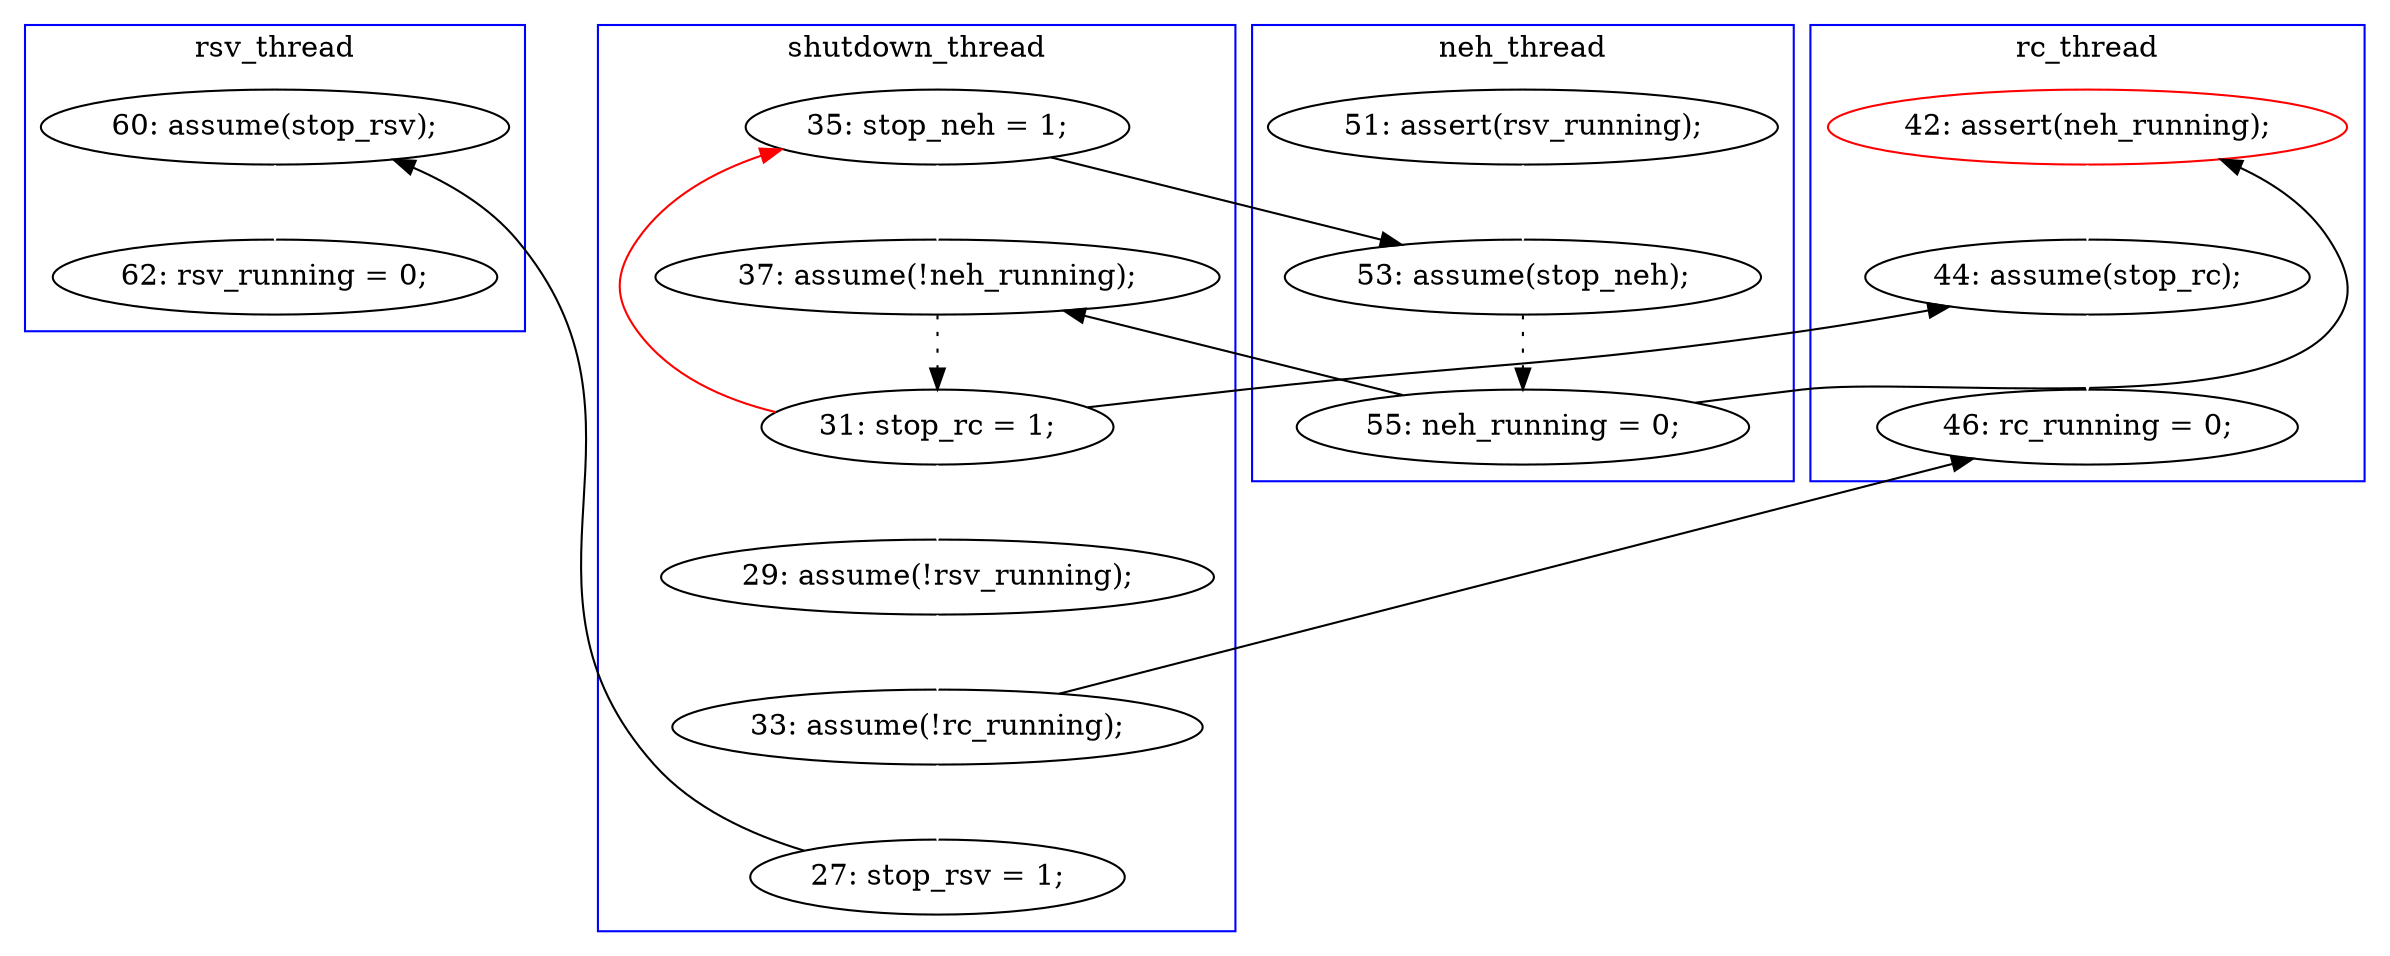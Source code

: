 digraph Counterexample {
	16 -> 17 [color = black, style = dotted]
	26 -> 29 [color = white, style = solid]
	24 -> 29 [color = black, style = solid, constraint = false]
	18 -> 19 [color = black, style = dotted]
	14 -> 16 [color = white, style = solid]
	12 -> 16 [color = black, style = solid, constraint = false]
	25 -> 33 [color = black, style = solid, constraint = false]
	19 -> 21 [color = white, style = solid]
	17 -> 18 [color = black, style = solid, constraint = false]
	24 -> 25 [color = white, style = solid]
	21 -> 24 [color = white, style = solid]
	20 -> 26 [color = white, style = solid]
	17 -> 20 [color = black, style = solid, constraint = false]
	19 -> 26 [color = black, style = solid, constraint = false]
	19 -> 12 [color = red, style = solid, constraint = false]
	12 -> 18 [color = white, style = solid]
	33 -> 36 [color = white, style = solid]
	subgraph cluster4 {
		label = rsv_thread
		color = blue
		33  [label = "60: assume(stop_rsv);"]
		36  [label = "62: rsv_running = 0;"]
	}
	subgraph cluster2 {
		label = rc_thread
		color = blue
		29  [label = "46: rc_running = 0;"]
		26  [label = "44: assume(stop_rc);"]
		20  [label = "42: assert(neh_running);", color = red]
	}
	subgraph cluster1 {
		label = shutdown_thread
		color = blue
		21  [label = "29: assume(!rsv_running);"]
		24  [label = "33: assume(!rc_running);"]
		19  [label = "31: stop_rc = 1;"]
		12  [label = "35: stop_neh = 1;"]
		18  [label = "37: assume(!neh_running);"]
		25  [label = "27: stop_rsv = 1;"]
	}
	subgraph cluster3 {
		label = neh_thread
		color = blue
		17  [label = "55: neh_running = 0;"]
		16  [label = "53: assume(stop_neh);"]
		14  [label = "51: assert(rsv_running);"]
	}
}